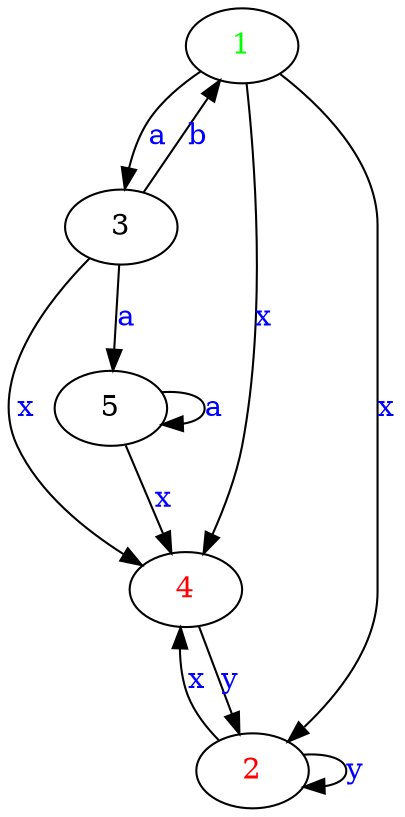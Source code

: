digraph G {
	"5"->"5"[ label=<<font color="blue">a</font>> ];
	"2"->"2"[ label=<<font color="blue">y</font>> ];
	"3"->"1"[ label=<<font color="blue">b</font>> ];
	"4"->"2"[ label=<<font color="blue">y</font>> ];
	"1"->"4"[ label=<<font color="blue">x</font>> ];
	"1"->"3"[ label=<<font color="blue">a</font>> ];
	"5"->"4"[ label=<<font color="blue">x</font>> ];
	"1"->"2"[ label=<<font color="blue">x</font>> ];
	"2"->"4"[ label=<<font color="blue">x</font>> ];
	"3"->"4"[ label=<<font color="blue">x</font>> ];
	"3"->"5"[ label=<<font color="blue">a</font>> ];
	"1" [ label=<<font color="green">1</font>> ];
	"2" [ label=<<font color="red">2</font>> ];
	"3";
	"4" [ label=<<font color="red">4</font>> ];
	"5";

}
